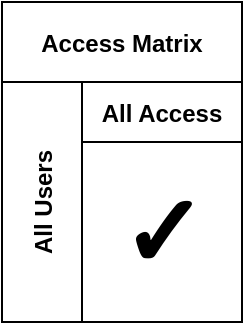 <mxfile version="20.5.3" type="github">
  <diagram id="rOCTJjOEa5umcRyVs5Kd" name="Page-1">
    <mxGraphModel dx="677" dy="367" grid="1" gridSize="10" guides="1" tooltips="1" connect="1" arrows="1" fold="1" page="1" pageScale="1" pageWidth="850" pageHeight="1100" math="0" shadow="0">
      <root>
        <mxCell id="0" />
        <mxCell id="1" parent="0" />
        <mxCell id="fX_LeyY0MBxi8ssNuIGz-1" value="Access Matrix" style="shape=table;childLayout=tableLayout;startSize=40;collapsible=0;recursiveResize=0;expand=0;fontStyle=1;columnLines=1;" vertex="1" parent="1">
          <mxGeometry x="220" y="190" width="120" height="160" as="geometry" />
        </mxCell>
        <mxCell id="fX_LeyY0MBxi8ssNuIGz-2" value="All Users" style="shape=tableRow;horizontal=0;startSize=40;swimlaneHead=0;swimlaneBody=0;top=0;left=0;bottom=0;right=0;dropTarget=0;fillColor=none;collapsible=0;recursiveResize=0;expand=0;fontStyle=1;" vertex="1" parent="fX_LeyY0MBxi8ssNuIGz-1">
          <mxGeometry y="40" width="120" height="120" as="geometry" />
        </mxCell>
        <mxCell id="fX_LeyY0MBxi8ssNuIGz-3" value="All Access" style="swimlane;swimlaneHead=0;swimlaneBody=0;fontStyle=0;connectable=0;fillColor=none;startSize=30;collapsible=0;recursiveResize=0;expand=0;fontStyle=1;" vertex="1" parent="fX_LeyY0MBxi8ssNuIGz-2">
          <mxGeometry x="40" width="80" height="120" as="geometry">
            <mxRectangle width="80" height="120" as="alternateBounds" />
          </mxGeometry>
        </mxCell>
        <mxCell id="fX_LeyY0MBxi8ssNuIGz-15" value="✓" style="text;strokeColor=none;fillColor=none;fontSize=50;fontStyle=1;verticalAlign=middle;align=center;html=1;" vertex="1" parent="fX_LeyY0MBxi8ssNuIGz-3">
          <mxGeometry y="30" width="80" height="90" as="geometry" />
        </mxCell>
      </root>
    </mxGraphModel>
  </diagram>
</mxfile>
